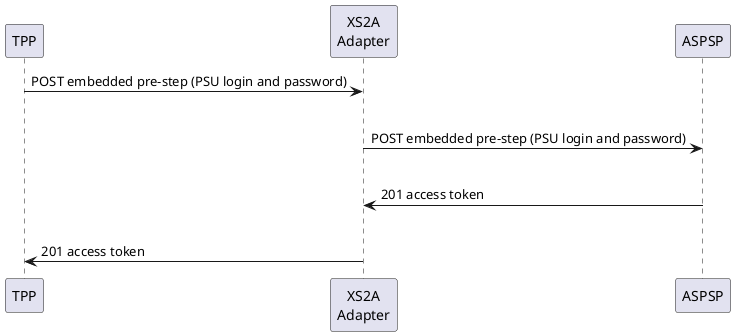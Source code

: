 @startuml
participant tpp as "TPP"
participant adapter as "XS2A\nAdapter"
participant bank as "ASPSP"

tpp->adapter: POST embedded pre-step (PSU login and password)
|||
adapter->bank: POST embedded pre-step (PSU login and password)
|||
adapter<-bank: 201 access token
|||
tpp<-adapter: 201 access token
@enduml